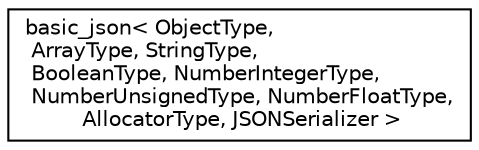 digraph "Graphical Class Hierarchy"
{
 // LATEX_PDF_SIZE
  edge [fontname="Helvetica",fontsize="10",labelfontname="Helvetica",labelfontsize="10"];
  node [fontname="Helvetica",fontsize="10",shape=record];
  rankdir="LR";
  Node0 [label="basic_json\< ObjectType,\l ArrayType, StringType,\l BooleanType, NumberIntegerType,\l NumberUnsignedType, NumberFloatType,\l AllocatorType, JSONSerializer \>",height=0.2,width=0.4,color="black", fillcolor="white", style="filled",URL="$classnlohmann_1_1basic__json.html",tooltip="a class to store JSON values"];
}
